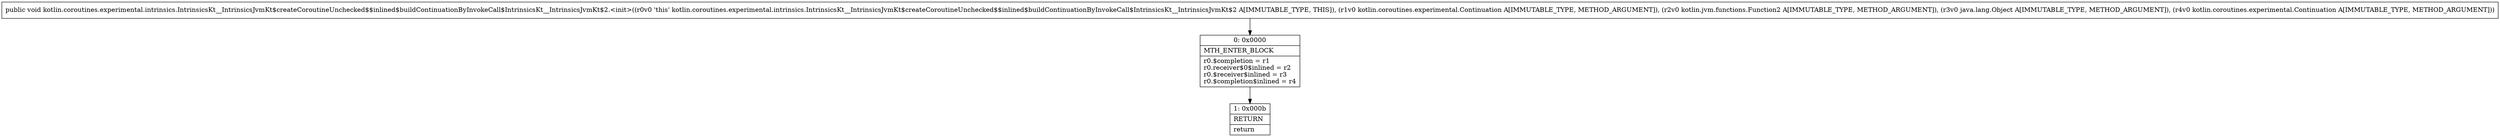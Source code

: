 digraph "CFG forkotlin.coroutines.experimental.intrinsics.IntrinsicsKt__IntrinsicsJvmKt$createCoroutineUnchecked$$inlined$buildContinuationByInvokeCall$IntrinsicsKt__IntrinsicsJvmKt$2.\<init\>(Lkotlin\/coroutines\/experimental\/Continuation;Lkotlin\/jvm\/functions\/Function2;Ljava\/lang\/Object;Lkotlin\/coroutines\/experimental\/Continuation;)V" {
Node_0 [shape=record,label="{0\:\ 0x0000|MTH_ENTER_BLOCK\l|r0.$completion = r1\lr0.receiver$0$inlined = r2\lr0.$receiver$inlined = r3\lr0.$completion$inlined = r4\l}"];
Node_1 [shape=record,label="{1\:\ 0x000b|RETURN\l|return\l}"];
MethodNode[shape=record,label="{public void kotlin.coroutines.experimental.intrinsics.IntrinsicsKt__IntrinsicsJvmKt$createCoroutineUnchecked$$inlined$buildContinuationByInvokeCall$IntrinsicsKt__IntrinsicsJvmKt$2.\<init\>((r0v0 'this' kotlin.coroutines.experimental.intrinsics.IntrinsicsKt__IntrinsicsJvmKt$createCoroutineUnchecked$$inlined$buildContinuationByInvokeCall$IntrinsicsKt__IntrinsicsJvmKt$2 A[IMMUTABLE_TYPE, THIS]), (r1v0 kotlin.coroutines.experimental.Continuation A[IMMUTABLE_TYPE, METHOD_ARGUMENT]), (r2v0 kotlin.jvm.functions.Function2 A[IMMUTABLE_TYPE, METHOD_ARGUMENT]), (r3v0 java.lang.Object A[IMMUTABLE_TYPE, METHOD_ARGUMENT]), (r4v0 kotlin.coroutines.experimental.Continuation A[IMMUTABLE_TYPE, METHOD_ARGUMENT])) }"];
MethodNode -> Node_0;
Node_0 -> Node_1;
}

